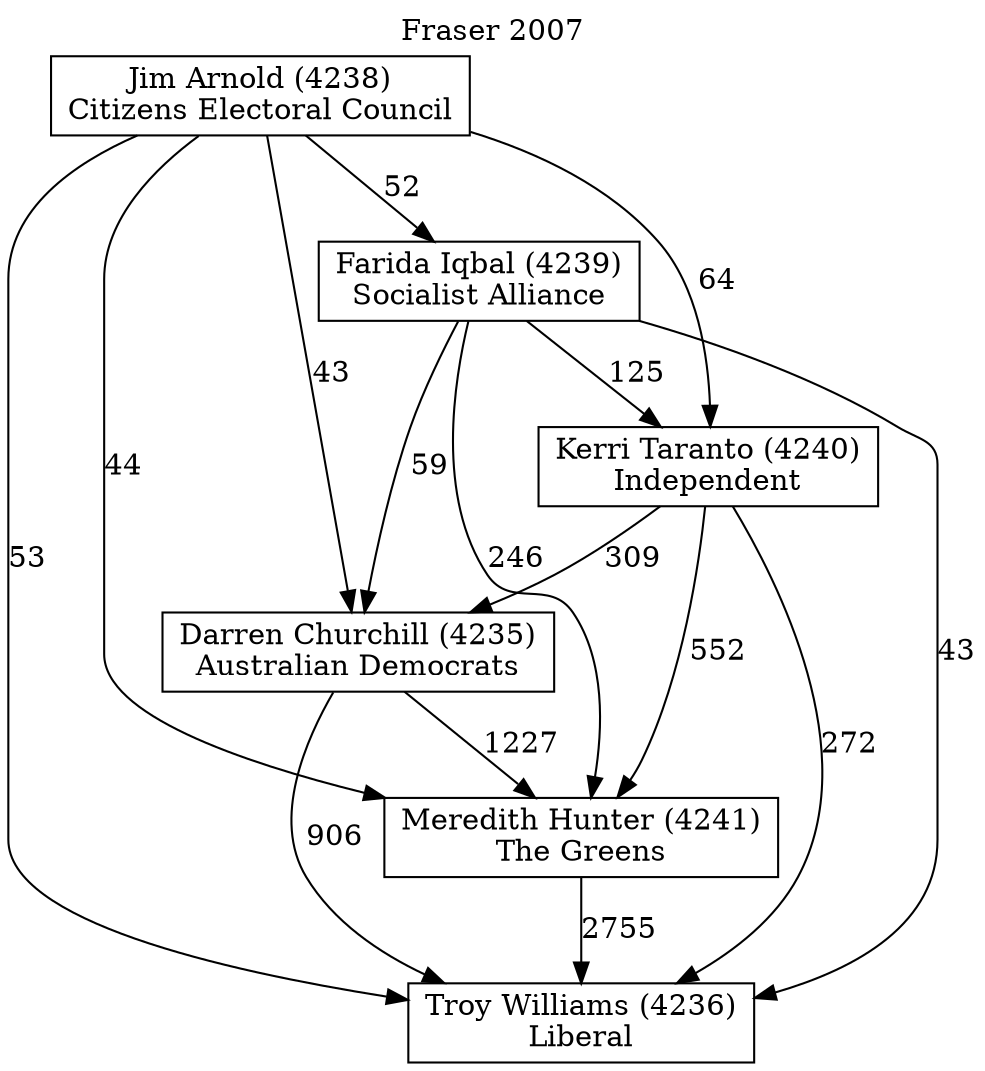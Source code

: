 // House preference flow
digraph "Troy Williams (4236)_Fraser_2007" {
	graph [label="Fraser 2007" labelloc=t mclimit=2]
	node [shape=box]
	"Troy Williams (4236)" [label="Troy Williams (4236)
Liberal"]
	"Meredith Hunter (4241)" [label="Meredith Hunter (4241)
The Greens"]
	"Darren Churchill (4235)" [label="Darren Churchill (4235)
Australian Democrats"]
	"Kerri Taranto (4240)" [label="Kerri Taranto (4240)
Independent"]
	"Farida Iqbal (4239)" [label="Farida Iqbal (4239)
Socialist Alliance"]
	"Jim Arnold (4238)" [label="Jim Arnold (4238)
Citizens Electoral Council"]
	"Meredith Hunter (4241)" -> "Troy Williams (4236)" [label=2755]
	"Darren Churchill (4235)" -> "Meredith Hunter (4241)" [label=1227]
	"Kerri Taranto (4240)" -> "Darren Churchill (4235)" [label=309]
	"Farida Iqbal (4239)" -> "Kerri Taranto (4240)" [label=125]
	"Jim Arnold (4238)" -> "Farida Iqbal (4239)" [label=52]
	"Darren Churchill (4235)" -> "Troy Williams (4236)" [label=906]
	"Kerri Taranto (4240)" -> "Troy Williams (4236)" [label=272]
	"Farida Iqbal (4239)" -> "Troy Williams (4236)" [label=43]
	"Jim Arnold (4238)" -> "Troy Williams (4236)" [label=53]
	"Jim Arnold (4238)" -> "Kerri Taranto (4240)" [label=64]
	"Farida Iqbal (4239)" -> "Darren Churchill (4235)" [label=59]
	"Jim Arnold (4238)" -> "Darren Churchill (4235)" [label=43]
	"Kerri Taranto (4240)" -> "Meredith Hunter (4241)" [label=552]
	"Farida Iqbal (4239)" -> "Meredith Hunter (4241)" [label=246]
	"Jim Arnold (4238)" -> "Meredith Hunter (4241)" [label=44]
}
